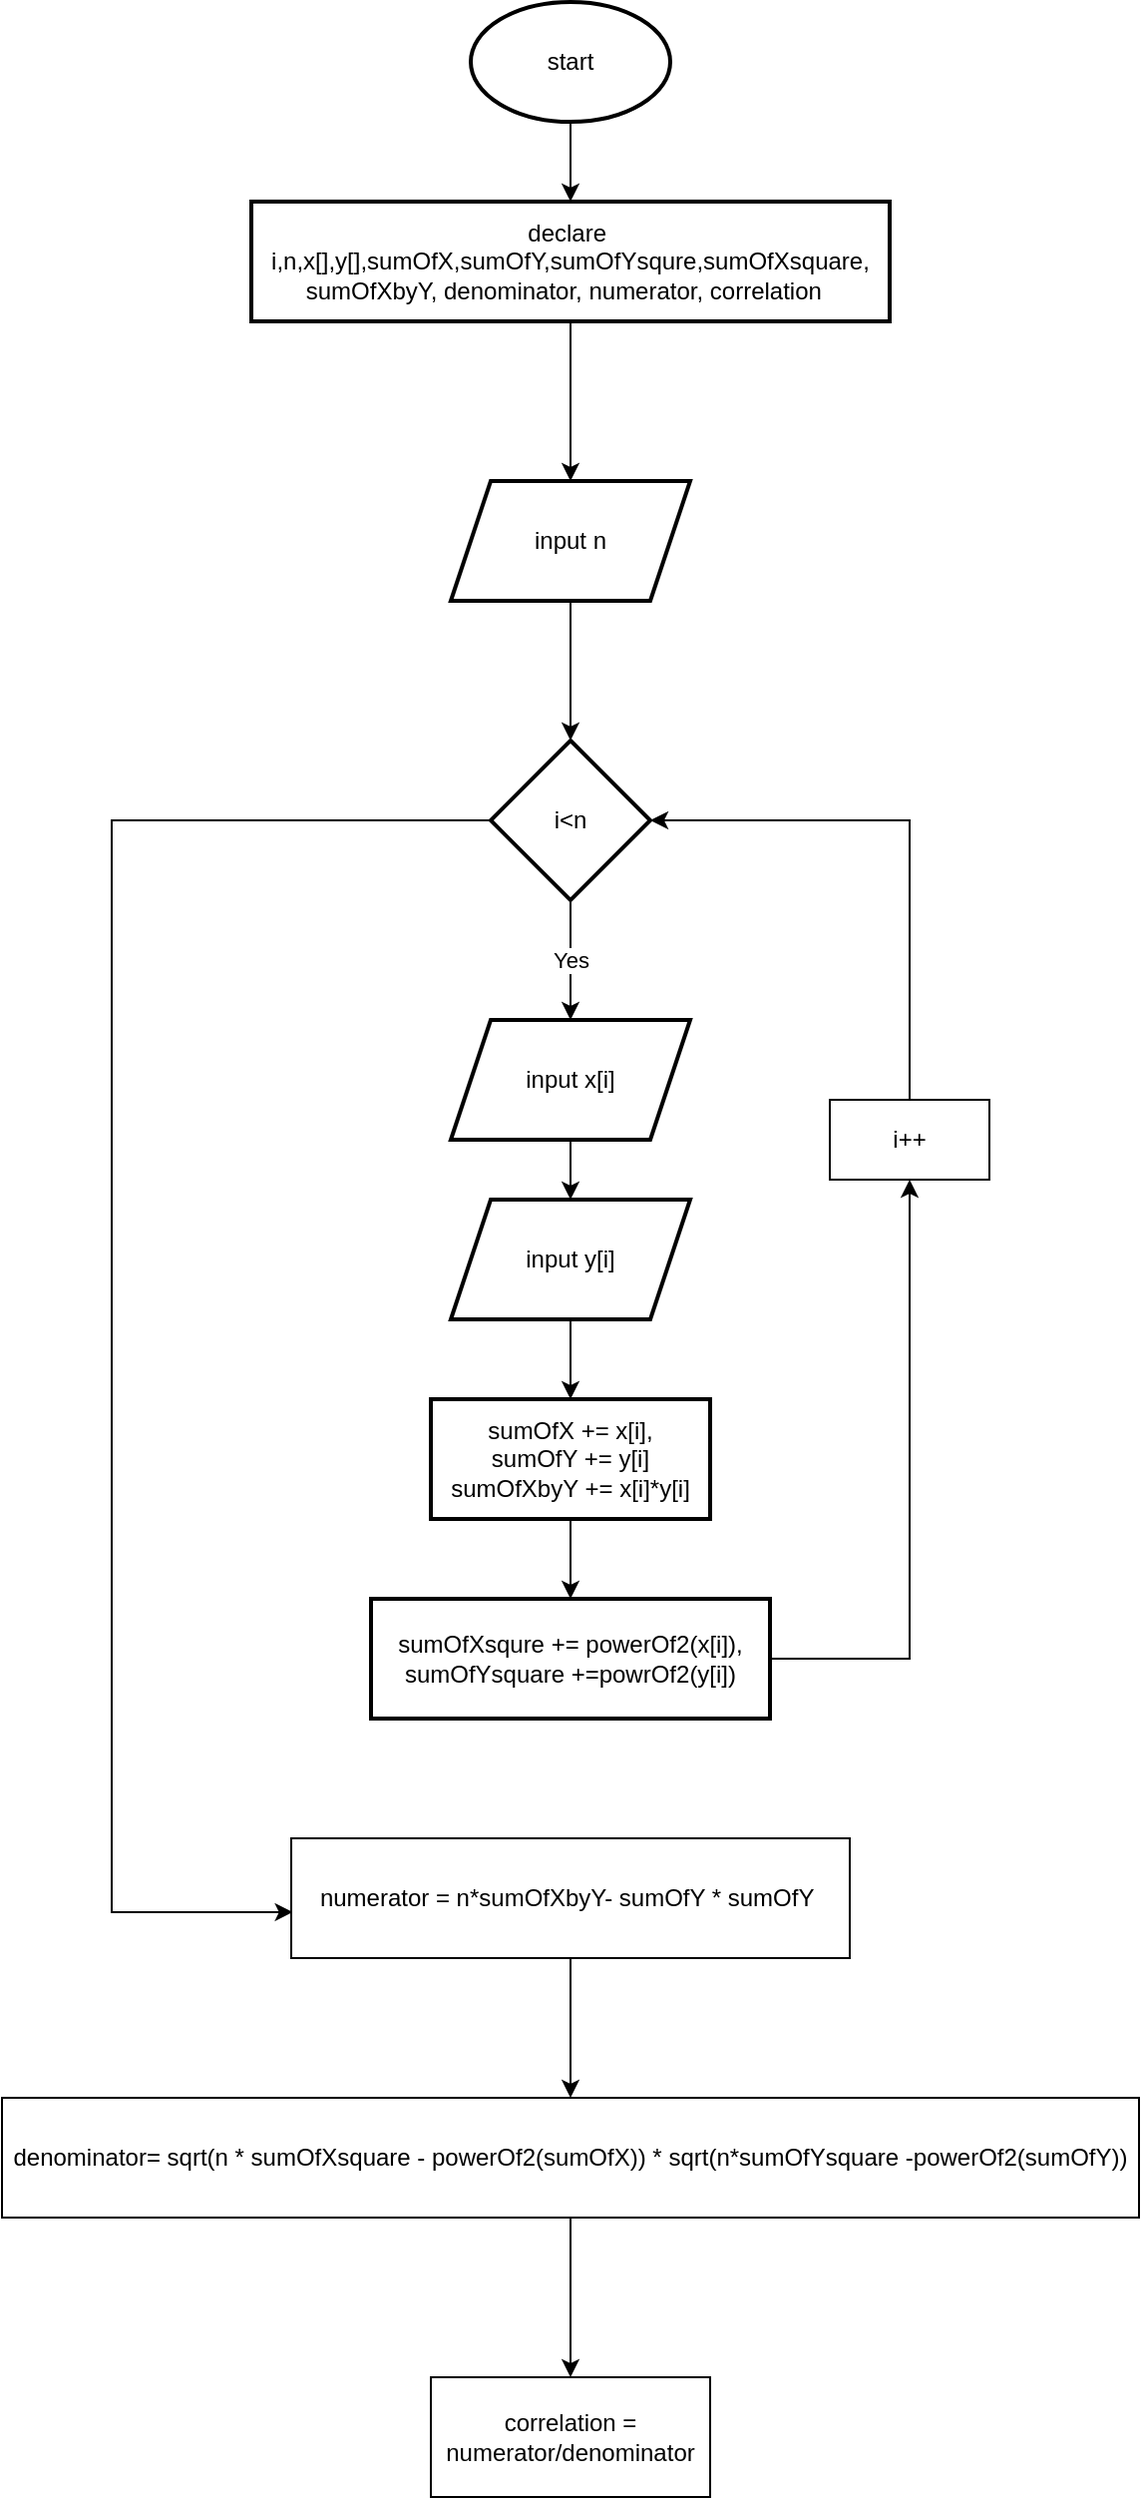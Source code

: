<mxfile version="20.3.0" type="device"><diagram id="rwMJdyxFwf0SAcWLvLb6" name="Page-1"><mxGraphModel dx="981" dy="591" grid="1" gridSize="10" guides="1" tooltips="1" connect="1" arrows="1" fold="1" page="1" pageScale="1" pageWidth="850" pageHeight="1100" math="0" shadow="0"><root><mxCell id="0"/><mxCell id="1" parent="0"/><mxCell id="zFmt3QnZcLYXf6DM4s8Z-6" value="" style="edgeStyle=orthogonalEdgeStyle;rounded=0;orthogonalLoop=1;jettySize=auto;html=1;" edge="1" parent="1" source="zFmt3QnZcLYXf6DM4s8Z-1" target="zFmt3QnZcLYXf6DM4s8Z-4"><mxGeometry relative="1" as="geometry"/></mxCell><mxCell id="zFmt3QnZcLYXf6DM4s8Z-1" value="start" style="strokeWidth=2;html=1;shape=mxgraph.flowchart.start_1;whiteSpace=wrap;" vertex="1" parent="1"><mxGeometry x="340" y="50" width="100" height="60" as="geometry"/></mxCell><mxCell id="zFmt3QnZcLYXf6DM4s8Z-8" value="" style="edgeStyle=orthogonalEdgeStyle;rounded=0;orthogonalLoop=1;jettySize=auto;html=1;" edge="1" parent="1" source="zFmt3QnZcLYXf6DM4s8Z-4" target="zFmt3QnZcLYXf6DM4s8Z-7"><mxGeometry relative="1" as="geometry"/></mxCell><mxCell id="zFmt3QnZcLYXf6DM4s8Z-4" value="declare&amp;nbsp;&lt;br&gt;i,n,x[],y[],sumOfX,sumOfY,sumOfYsqure,sumOfXsquare,&lt;br&gt;sumOfXbyY, denominator, n&lt;font style=&quot;background-color: rgb(255, 255, 255);&quot;&gt;&lt;span style=&quot;font-family: inherit; text-align: left;&quot;&gt;&lt;font style=&quot;font-size: 12px;&quot;&gt;umerator, correlation&amp;nbsp;&lt;/font&gt;&lt;/span&gt;&amp;nbsp;&lt;/font&gt;" style="whiteSpace=wrap;html=1;strokeWidth=2;" vertex="1" parent="1"><mxGeometry x="230" y="150" width="320" height="60" as="geometry"/></mxCell><mxCell id="zFmt3QnZcLYXf6DM4s8Z-10" value="" style="edgeStyle=orthogonalEdgeStyle;rounded=0;orthogonalLoop=1;jettySize=auto;html=1;" edge="1" parent="1" source="zFmt3QnZcLYXf6DM4s8Z-7" target="zFmt3QnZcLYXf6DM4s8Z-9"><mxGeometry relative="1" as="geometry"/></mxCell><mxCell id="zFmt3QnZcLYXf6DM4s8Z-7" value="input n" style="shape=parallelogram;perimeter=parallelogramPerimeter;whiteSpace=wrap;html=1;fixedSize=1;strokeWidth=2;" vertex="1" parent="1"><mxGeometry x="330" y="290" width="120" height="60" as="geometry"/></mxCell><mxCell id="zFmt3QnZcLYXf6DM4s8Z-12" value="Yes" style="edgeStyle=orthogonalEdgeStyle;rounded=0;orthogonalLoop=1;jettySize=auto;html=1;" edge="1" parent="1" source="zFmt3QnZcLYXf6DM4s8Z-9" target="zFmt3QnZcLYXf6DM4s8Z-11"><mxGeometry relative="1" as="geometry"/></mxCell><mxCell id="zFmt3QnZcLYXf6DM4s8Z-25" style="edgeStyle=orthogonalEdgeStyle;rounded=0;orthogonalLoop=1;jettySize=auto;html=1;entryX=0.003;entryY=0.616;entryDx=0;entryDy=0;entryPerimeter=0;fontSize=12;fontColor=#000000;" edge="1" parent="1" source="zFmt3QnZcLYXf6DM4s8Z-9" target="zFmt3QnZcLYXf6DM4s8Z-24"><mxGeometry relative="1" as="geometry"><Array as="points"><mxPoint x="160" y="460"/><mxPoint x="160" y="1007"/></Array></mxGeometry></mxCell><mxCell id="zFmt3QnZcLYXf6DM4s8Z-9" value="i&amp;lt;n" style="rhombus;whiteSpace=wrap;html=1;strokeWidth=2;" vertex="1" parent="1"><mxGeometry x="350" y="420" width="80" height="80" as="geometry"/></mxCell><mxCell id="zFmt3QnZcLYXf6DM4s8Z-14" value="" style="edgeStyle=orthogonalEdgeStyle;rounded=0;orthogonalLoop=1;jettySize=auto;html=1;" edge="1" parent="1" source="zFmt3QnZcLYXf6DM4s8Z-11" target="zFmt3QnZcLYXf6DM4s8Z-13"><mxGeometry relative="1" as="geometry"/></mxCell><mxCell id="zFmt3QnZcLYXf6DM4s8Z-11" value="input x[i]" style="shape=parallelogram;perimeter=parallelogramPerimeter;whiteSpace=wrap;html=1;fixedSize=1;strokeWidth=2;" vertex="1" parent="1"><mxGeometry x="330" y="560" width="120" height="60" as="geometry"/></mxCell><mxCell id="zFmt3QnZcLYXf6DM4s8Z-16" value="" style="edgeStyle=orthogonalEdgeStyle;rounded=0;orthogonalLoop=1;jettySize=auto;html=1;" edge="1" parent="1" source="zFmt3QnZcLYXf6DM4s8Z-13" target="zFmt3QnZcLYXf6DM4s8Z-15"><mxGeometry relative="1" as="geometry"/></mxCell><mxCell id="zFmt3QnZcLYXf6DM4s8Z-13" value="input y[i]" style="shape=parallelogram;perimeter=parallelogramPerimeter;whiteSpace=wrap;html=1;fixedSize=1;strokeWidth=2;" vertex="1" parent="1"><mxGeometry x="330" y="650" width="120" height="60" as="geometry"/></mxCell><mxCell id="zFmt3QnZcLYXf6DM4s8Z-18" value="" style="edgeStyle=orthogonalEdgeStyle;rounded=0;orthogonalLoop=1;jettySize=auto;html=1;" edge="1" parent="1" source="zFmt3QnZcLYXf6DM4s8Z-15" target="zFmt3QnZcLYXf6DM4s8Z-17"><mxGeometry relative="1" as="geometry"/></mxCell><mxCell id="zFmt3QnZcLYXf6DM4s8Z-15" value="sumOfX += x[i],&lt;br&gt;sumOfY += y[i]&lt;br&gt;sumOfXbyY += x[i]*y[i]" style="whiteSpace=wrap;html=1;strokeWidth=2;" vertex="1" parent="1"><mxGeometry x="320" y="750" width="140" height="60" as="geometry"/></mxCell><mxCell id="zFmt3QnZcLYXf6DM4s8Z-22" style="edgeStyle=orthogonalEdgeStyle;rounded=0;orthogonalLoop=1;jettySize=auto;html=1;exitX=1;exitY=0.5;exitDx=0;exitDy=0;" edge="1" parent="1" source="zFmt3QnZcLYXf6DM4s8Z-17" target="zFmt3QnZcLYXf6DM4s8Z-21"><mxGeometry relative="1" as="geometry"/></mxCell><mxCell id="zFmt3QnZcLYXf6DM4s8Z-17" value="sumOfXsqure += powerOf2(x[i]),&lt;br&gt;sumOfYsquare +=powrOf2(y[i])" style="whiteSpace=wrap;html=1;strokeWidth=2;" vertex="1" parent="1"><mxGeometry x="290" y="850" width="200" height="60" as="geometry"/></mxCell><mxCell id="zFmt3QnZcLYXf6DM4s8Z-23" style="edgeStyle=orthogonalEdgeStyle;rounded=0;orthogonalLoop=1;jettySize=auto;html=1;entryX=1;entryY=0.5;entryDx=0;entryDy=0;" edge="1" parent="1" source="zFmt3QnZcLYXf6DM4s8Z-21" target="zFmt3QnZcLYXf6DM4s8Z-9"><mxGeometry relative="1" as="geometry"><Array as="points"><mxPoint x="560" y="460"/></Array></mxGeometry></mxCell><mxCell id="zFmt3QnZcLYXf6DM4s8Z-21" value="i++" style="rounded=0;whiteSpace=wrap;html=1;" vertex="1" parent="1"><mxGeometry x="520" y="600" width="80" height="40" as="geometry"/></mxCell><mxCell id="zFmt3QnZcLYXf6DM4s8Z-27" value="" style="edgeStyle=orthogonalEdgeStyle;rounded=0;orthogonalLoop=1;jettySize=auto;html=1;fontSize=12;fontColor=#000000;" edge="1" parent="1" source="zFmt3QnZcLYXf6DM4s8Z-24" target="zFmt3QnZcLYXf6DM4s8Z-26"><mxGeometry relative="1" as="geometry"/></mxCell><mxCell id="zFmt3QnZcLYXf6DM4s8Z-24" value="&lt;span style=&quot;color: rgb(0, 0, 0); font-family: inherit; font-size: 12px; font-style: normal; font-variant-ligatures: normal; font-variant-caps: normal; font-weight: 400; letter-spacing: normal; orphans: 2; text-indent: 0px; text-transform: none; widows: 2; word-spacing: 0px; -webkit-text-stroke-width: 0px; text-decoration-thickness: initial; text-decoration-style: initial; text-decoration-color: initial; text-align: left;&quot;&gt;&lt;font style=&quot;font-size: 12px;&quot;&gt;numerator = n*sumOfXbyY- sumOfY * sumOfY&lt;/font&gt;&lt;/span&gt;&lt;span style=&quot;color: rgb(0, 0, 0); font-family: Helvetica; font-size: 12px; font-style: normal; font-variant-ligatures: normal; font-variant-caps: normal; font-weight: 400; letter-spacing: normal; orphans: 2; text-align: center; text-indent: 0px; text-transform: none; widows: 2; word-spacing: 0px; -webkit-text-stroke-width: 0px; background-color: rgb(255, 255, 255); text-decoration-thickness: initial; text-decoration-style: initial; text-decoration-color: initial; float: none; display: inline !important;&quot;&gt;&amp;nbsp;&lt;/span&gt;" style="rounded=0;whiteSpace=wrap;html=1;labelBackgroundColor=#FFFFFF;fontSize=12;fontColor=#000000;" vertex="1" parent="1"><mxGeometry x="250" y="970" width="280" height="60" as="geometry"/></mxCell><mxCell id="zFmt3QnZcLYXf6DM4s8Z-29" value="" style="edgeStyle=orthogonalEdgeStyle;rounded=0;orthogonalLoop=1;jettySize=auto;html=1;fontSize=12;fontColor=#000000;" edge="1" parent="1" source="zFmt3QnZcLYXf6DM4s8Z-26" target="zFmt3QnZcLYXf6DM4s8Z-28"><mxGeometry relative="1" as="geometry"/></mxCell><mxCell id="zFmt3QnZcLYXf6DM4s8Z-26" value="denominator= sqrt(n * sumOfXsquare - powerOf2(sumOfX)) * sqrt(n*sumOfYsquare -powerOf2(sumOfY))" style="whiteSpace=wrap;html=1;fontColor=#000000;rounded=0;labelBackgroundColor=#FFFFFF;" vertex="1" parent="1"><mxGeometry x="105" y="1100" width="570" height="60" as="geometry"/></mxCell><mxCell id="zFmt3QnZcLYXf6DM4s8Z-28" value="correlation = numerator/denominator" style="whiteSpace=wrap;html=1;fontColor=#000000;rounded=0;labelBackgroundColor=#FFFFFF;" vertex="1" parent="1"><mxGeometry x="320" y="1240" width="140" height="60" as="geometry"/></mxCell></root></mxGraphModel></diagram></mxfile>